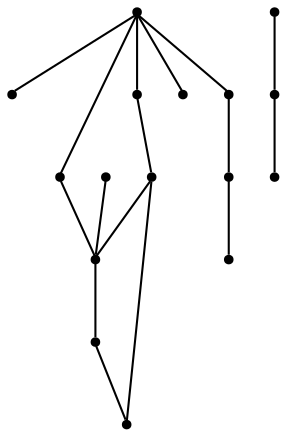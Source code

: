graph {
  node [shape=point,comment="{\"directed\":false,\"doi\":\"10.1007/978-3-642-36763-2_8\",\"figure\":\"2 (4)\"}"]

  v0 [pos="1444.804087866003,685.8285310393451"]
  v1 [pos="1373.0440868005069,745.4632790531147"]
  v2 [pos="1430.230083880568,669.6884489971035"]
  v3 [pos="1399.4088878189934,636.9204324603783"]
  v4 [pos="1409.1283685965536,669.3048820012845"]
  v5 [pos="1389.4350694723184,669.4384182564602"]
  v6 [pos="1359.7677611289357,595.2772466668619"]
  v7 [pos="1337.3933082007493,670.484325077951"]
  v8 [pos="1351.9121818538172,700.2557880485325"]
  v9 [pos="1381.4293371857898,698.8013874635898"]
  v10 [pos="1400.6723363361887,709.3031872801538"]
  v11 [pos="1332.402215739064,705.4817611891817"]
  v12 [pos="1297.7480777525402,670.2676148124086"]
  v13 [pos="1347.1086852201586,638.5040452693768"]
  v14 [pos="1317.091189514572,670.2884719036932"]
  v15 [pos="1325.0470086496382,637.25821559728"]

  v12 -- v15 [id="-2",pos="1297.7480777525402,670.2676148124086 1325.0470086496382,637.25821559728 1325.0470086496382,637.25821559728 1325.0470086496382,637.25821559728"]
  v14 -- v7 [id="-3",pos="1317.091189514572,670.2884719036932 1337.3933082007493,670.484325077951 1337.3933082007493,670.484325077951 1337.3933082007493,670.484325077951"]
  v7 -- v13 [id="-4",pos="1337.3933082007493,670.484325077951 1347.1086852201586,638.5040452693768 1347.1086852201586,638.5040452693768 1347.1086852201586,638.5040452693768"]
  v13 -- v6 [id="-5",pos="1347.1086852201586,638.5040452693768 1359.7677611289357,595.2772466668619 1359.7677611289357,595.2772466668619 1359.7677611289357,595.2772466668619"]
  v1 -- v11 [id="-6",pos="1373.0440868005069,745.4632790531147 1332.402215739064,705.4817611891817 1332.402215739064,705.4817611891817 1332.402215739064,705.4817611891817"]
  v11 -- v12 [id="-7",pos="1332.402215739064,705.4817611891817 1297.7480777525402,670.2676148124086 1297.7480777525402,670.2676148124086 1297.7480777525402,670.2676148124086"]
  v1 -- v10 [id="-8",pos="1373.0440868005069,745.4632790531147 1400.6723363361887,709.3031872801538 1400.6723363361887,709.3031872801538 1400.6723363361887,709.3031872801538"]
  v1 -- v9 [id="-9",pos="1373.0440868005069,745.4632790531147 1381.4293371857898,698.8013874635898 1381.4293371857898,698.8013874635898 1381.4293371857898,698.8013874635898"]
  v9 -- v5 [id="-10",pos="1381.4293371857898,698.8013874635898 1389.4350694723184,669.4384182564602 1389.4350694723184,669.4384182564602 1389.4350694723184,669.4384182564602"]
  v1 -- v8 [id="-11",pos="1373.0440868005069,745.4632790531147 1351.9121818538172,700.2557880485325 1351.9121818538172,700.2557880485325 1351.9121818538172,700.2557880485325"]
  v8 -- v7 [id="-12",pos="1351.9121818538172,700.2557880485325 1337.3933082007493,670.484325077951 1337.3933082007493,670.484325077951 1337.3933082007493,670.484325077951"]
  v1 -- v0 [id="-13",pos="1373.0440868005069,745.4632790531147 1378.8066221703898,747.6179183247218 1378.8066221703898,747.6179183247218 1378.8066221703898,747.6179183247218 1383.343151839694,747.6179183247218 1392.4163384266171,747.6179183247218 1400.884968270143,745.8051318663646 1409.3535981136688,743.9881485542734 1417.2175439654823,740.362575637559 1423.9725207542122,734.9241526737944 1430.7231711002407,729.4774631799476 1436.3689243292579,722.2262537578258 1439.6588022589144,713.7290238975286 1442.9444809941842,705.2276607721901 1443.8784836244806,695.4885437387584 1444.3454849396287,690.6169503838685 1444.804087866003,685.8285310393451 1444.804087866003,685.8285310393451 1444.804087866003,685.8285310393451"]
  v5 -- v7 [id="-14",pos="1389.4350694723184,669.4384182564602 1337.3933082007493,670.484325077951 1337.3933082007493,670.484325077951 1337.3933082007493,670.484325077951"]
  v4 -- v2 [id="-17",pos="1409.1283685965536,669.3048820012845 1430.230083880568,669.6884489971035 1430.230083880568,669.6884489971035 1430.230083880568,669.6884489971035"]
  v2 -- v3 [id="-18",pos="1430.230083880568,669.6884489971035 1399.4088878189934,636.9204324603783 1399.4088878189934,636.9204324603783 1399.4088878189934,636.9204324603783"]
  v5 -- v6 [id="-19",pos="1389.4350694723184,669.4384182564602 1359.7677611289357,595.2772466668619 1359.7677611289357,595.2772466668619 1359.7677611289357,595.2772466668619"]
}